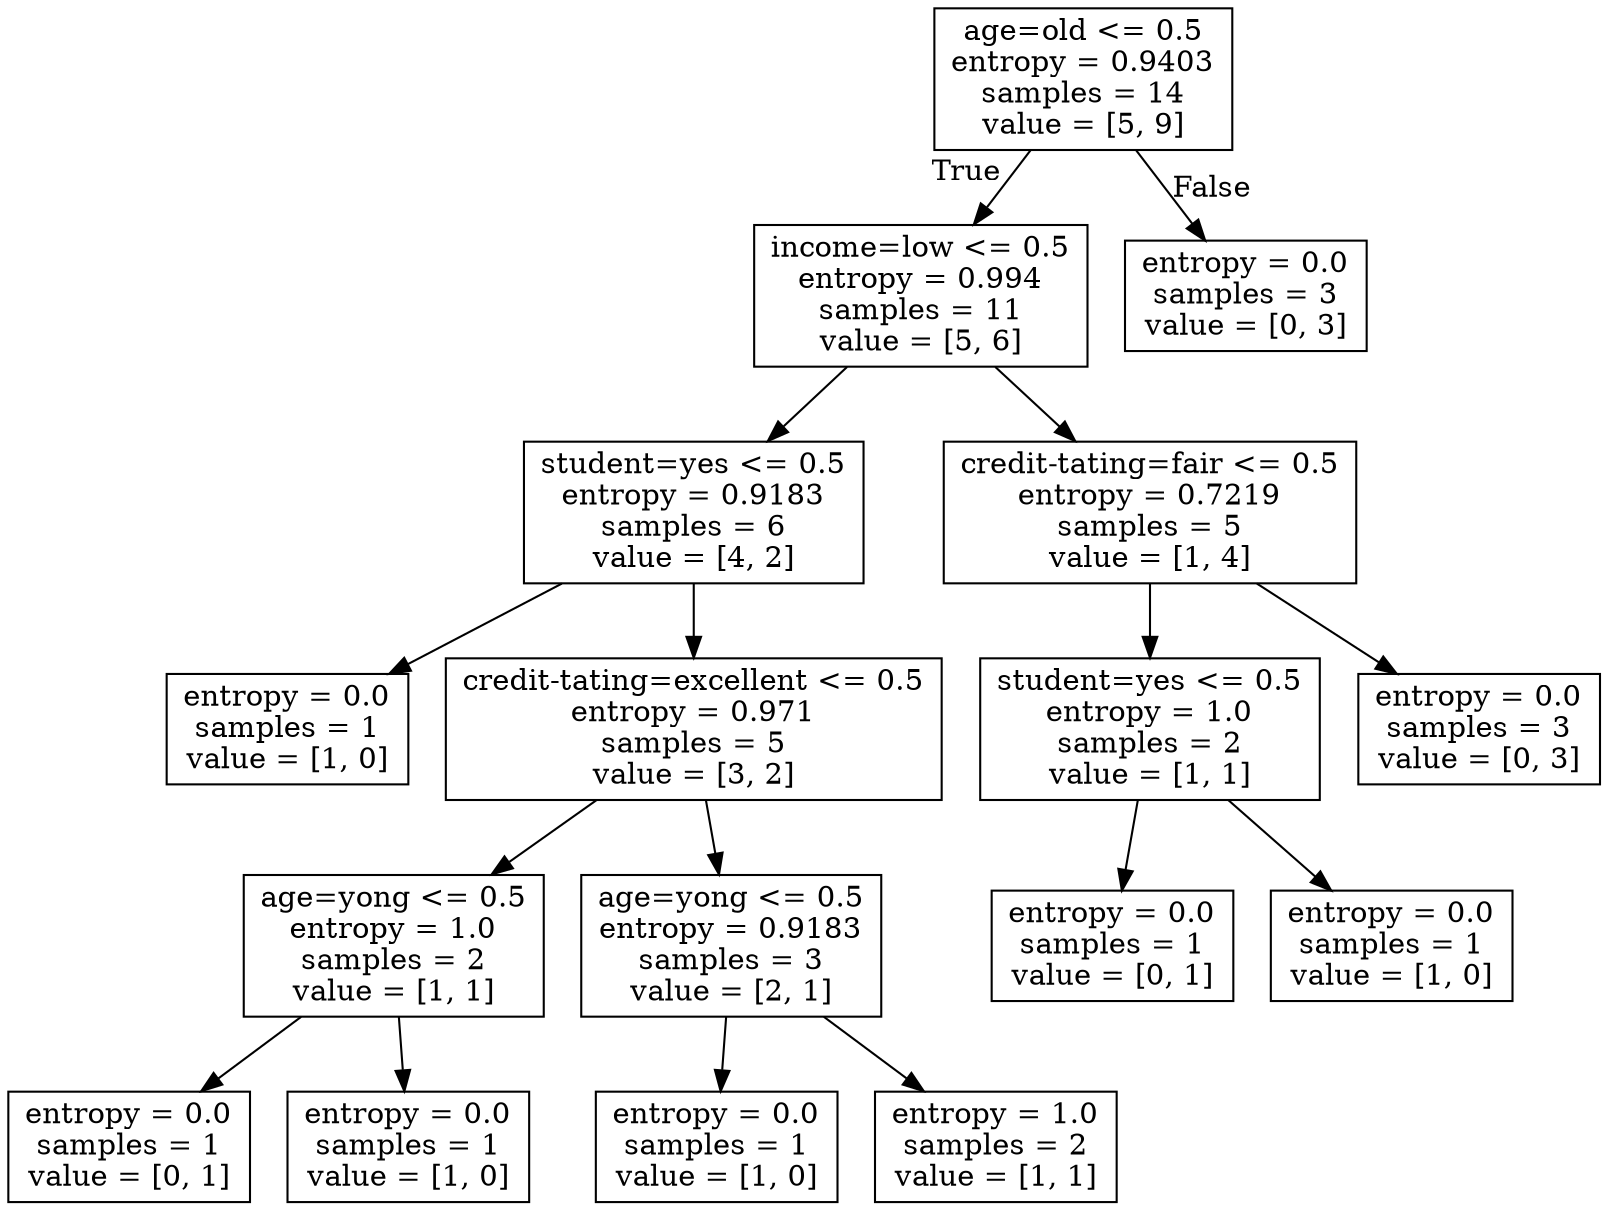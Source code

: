 digraph Tree {
node [shape=box] ;
0 [label="age=old <= 0.5\nentropy = 0.9403\nsamples = 14\nvalue = [5, 9]"] ;
1 [label="income=low <= 0.5\nentropy = 0.994\nsamples = 11\nvalue = [5, 6]"] ;
0 -> 1 [labeldistance=2.5, labelangle=45, headlabel="True"] ;
2 [label="student=yes <= 0.5\nentropy = 0.9183\nsamples = 6\nvalue = [4, 2]"] ;
1 -> 2 ;
3 [label="entropy = 0.0\nsamples = 1\nvalue = [1, 0]"] ;
2 -> 3 ;
4 [label="credit-tating=excellent <= 0.5\nentropy = 0.971\nsamples = 5\nvalue = [3, 2]"] ;
2 -> 4 ;
5 [label="age=yong <= 0.5\nentropy = 1.0\nsamples = 2\nvalue = [1, 1]"] ;
4 -> 5 ;
6 [label="entropy = 0.0\nsamples = 1\nvalue = [0, 1]"] ;
5 -> 6 ;
7 [label="entropy = 0.0\nsamples = 1\nvalue = [1, 0]"] ;
5 -> 7 ;
8 [label="age=yong <= 0.5\nentropy = 0.9183\nsamples = 3\nvalue = [2, 1]"] ;
4 -> 8 ;
9 [label="entropy = 0.0\nsamples = 1\nvalue = [1, 0]"] ;
8 -> 9 ;
10 [label="entropy = 1.0\nsamples = 2\nvalue = [1, 1]"] ;
8 -> 10 ;
11 [label="credit-tating=fair <= 0.5\nentropy = 0.7219\nsamples = 5\nvalue = [1, 4]"] ;
1 -> 11 ;
12 [label="student=yes <= 0.5\nentropy = 1.0\nsamples = 2\nvalue = [1, 1]"] ;
11 -> 12 ;
13 [label="entropy = 0.0\nsamples = 1\nvalue = [0, 1]"] ;
12 -> 13 ;
14 [label="entropy = 0.0\nsamples = 1\nvalue = [1, 0]"] ;
12 -> 14 ;
15 [label="entropy = 0.0\nsamples = 3\nvalue = [0, 3]"] ;
11 -> 15 ;
16 [label="entropy = 0.0\nsamples = 3\nvalue = [0, 3]"] ;
0 -> 16 [labeldistance=2.5, labelangle=-45, headlabel="False"] ;
}